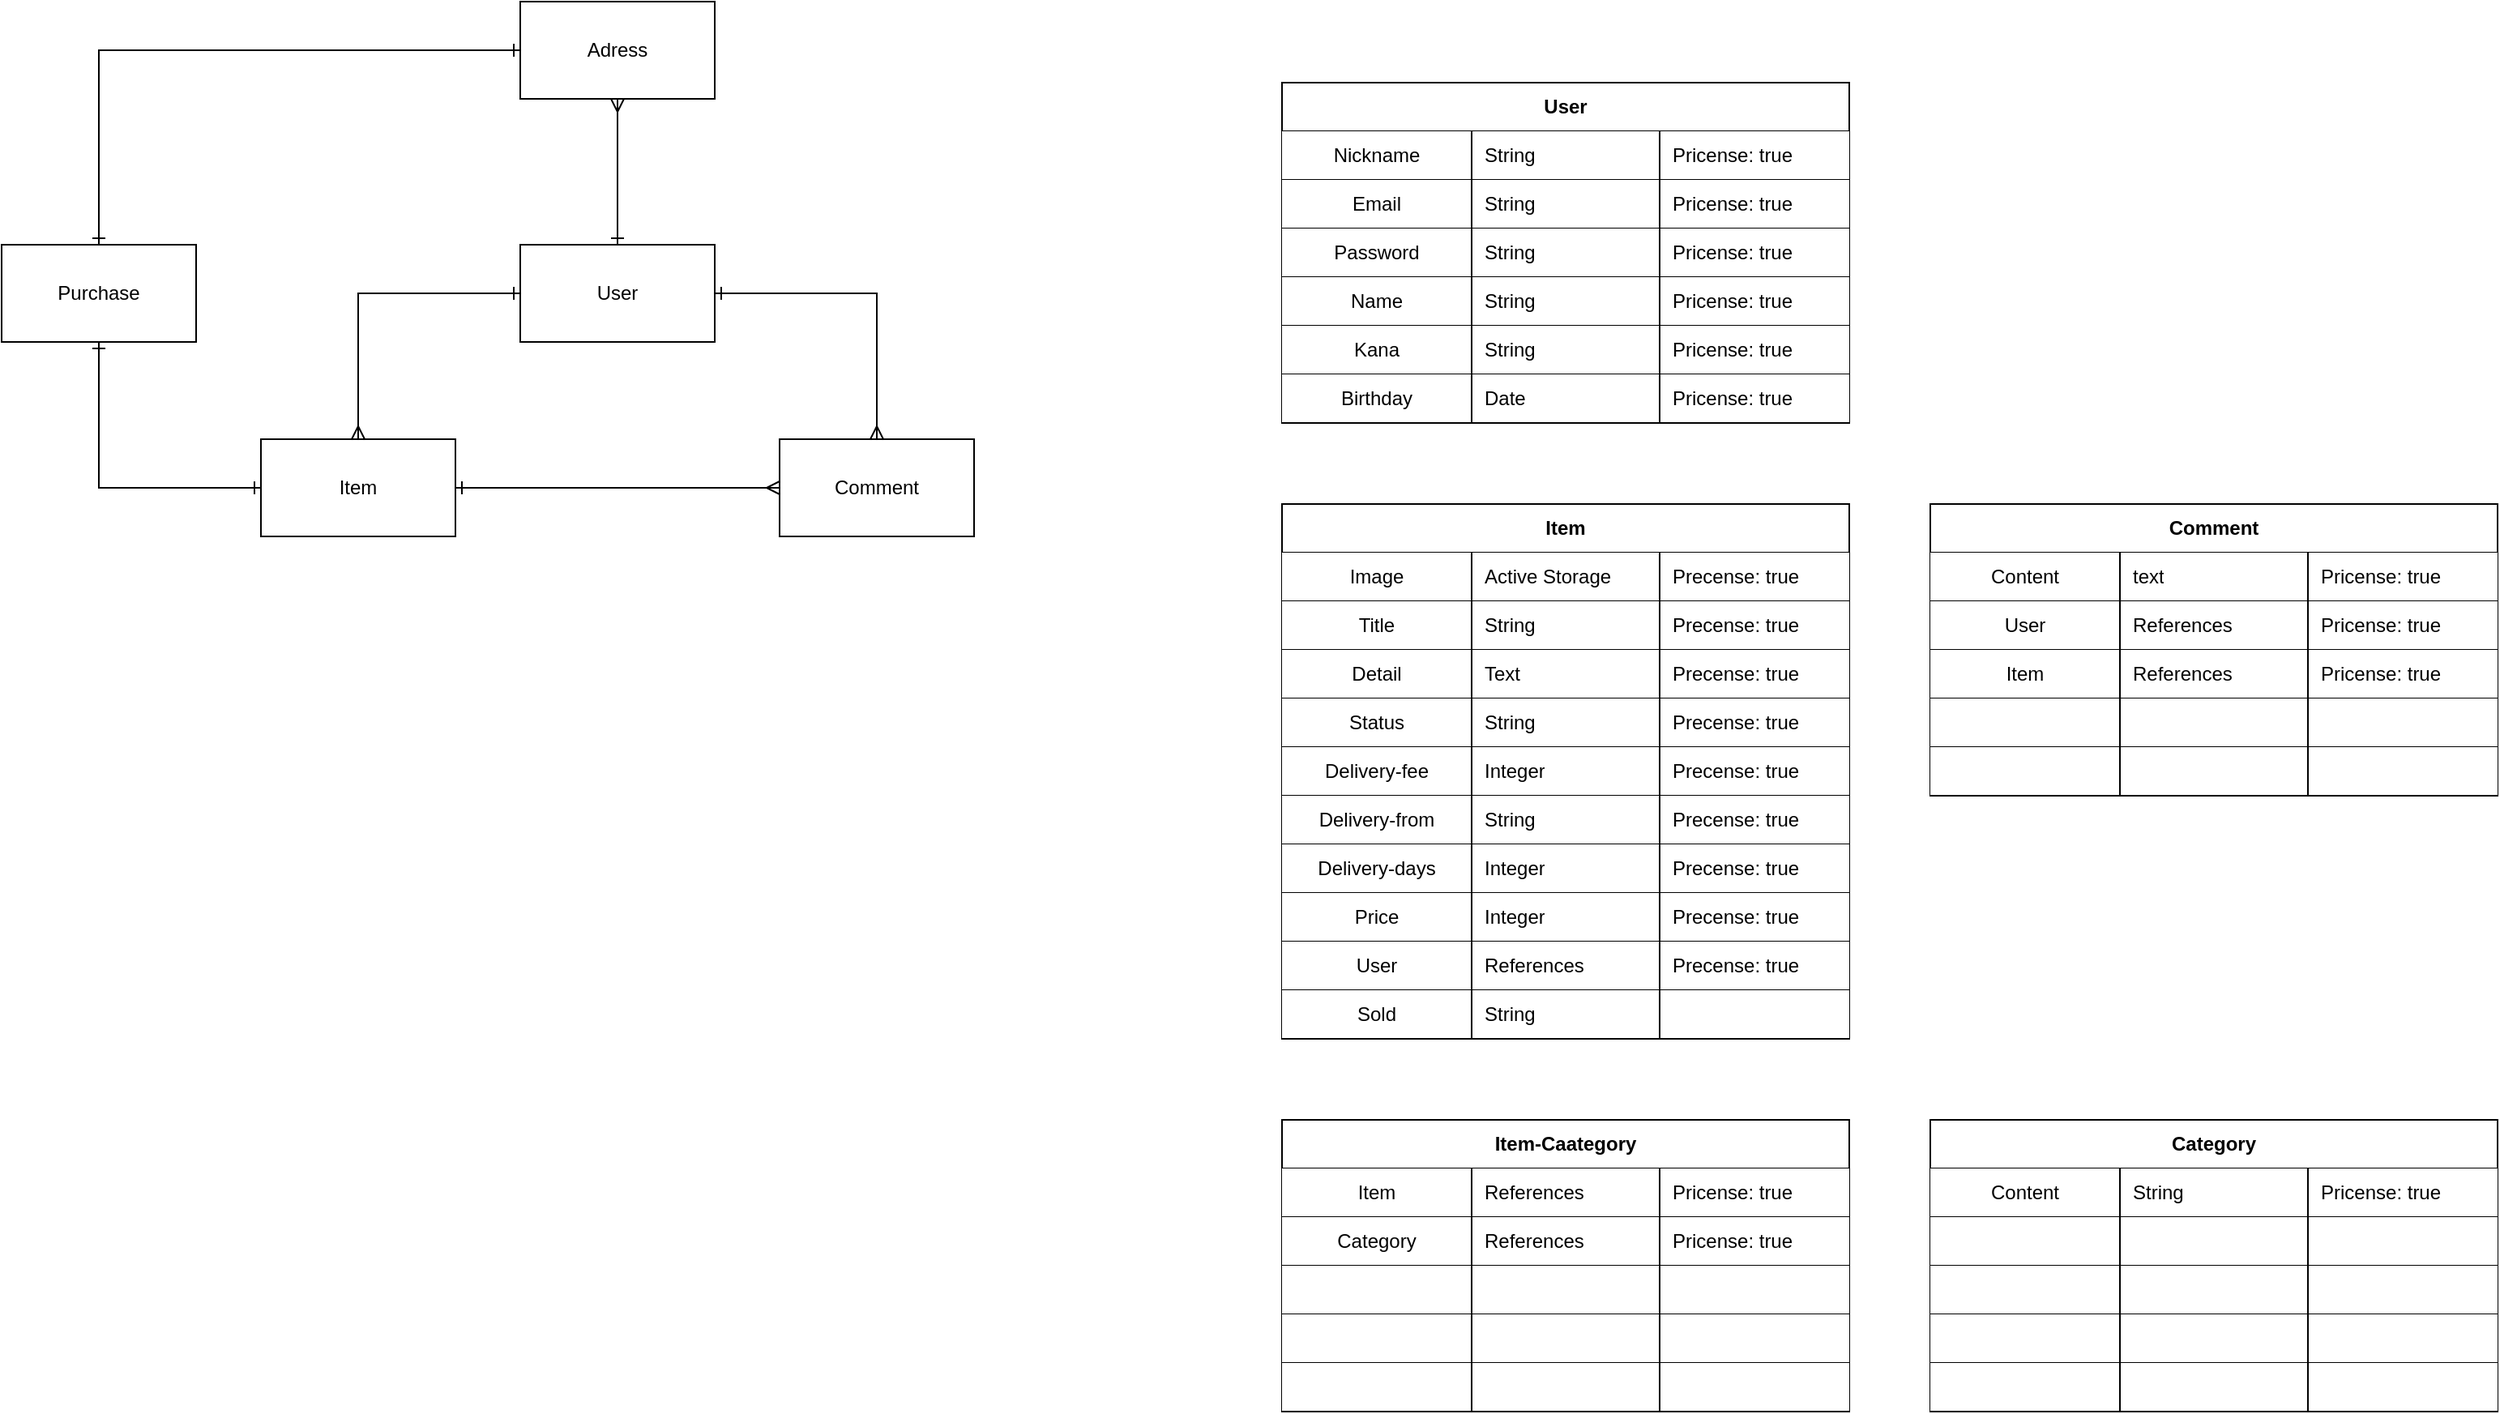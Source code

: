 <mxfile version="14.2.4" type="embed">
    <diagram id="dXZT_4Tq_jU0Bv2tB8mR" name="ページ1">
        <mxGraphModel dx="1555" dy="440" grid="1" gridSize="10" guides="1" tooltips="1" connect="1" arrows="1" fold="1" page="1" pageScale="1" pageWidth="827" pageHeight="1169" math="0" shadow="0">
            <root>
                <mxCell id="0"/>
                <mxCell id="1" parent="0"/>
                <mxCell id="6" style="edgeStyle=orthogonalEdgeStyle;rounded=0;orthogonalLoop=1;jettySize=auto;html=1;exitX=0;exitY=0.5;exitDx=0;exitDy=0;entryX=0.5;entryY=0;entryDx=0;entryDy=0;startArrow=ERone;startFill=0;endArrow=ERmany;endFill=0;" parent="1" source="2" target="3" edge="1">
                    <mxGeometry relative="1" as="geometry">
                        <Array as="points">
                            <mxPoint x="-530" y="240"/>
                        </Array>
                    </mxGeometry>
                </mxCell>
                <mxCell id="9" style="edgeStyle=orthogonalEdgeStyle;rounded=0;orthogonalLoop=1;jettySize=auto;html=1;exitX=1;exitY=0.5;exitDx=0;exitDy=0;entryX=0.5;entryY=0;entryDx=0;entryDy=0;startArrow=ERone;startFill=0;endArrow=ERmany;endFill=0;" parent="1" source="2" target="4" edge="1">
                    <mxGeometry relative="1" as="geometry"/>
                </mxCell>
                <mxCell id="2" value="User" style="whiteSpace=wrap;html=1;" parent="1" vertex="1">
                    <mxGeometry x="-430" y="210" width="120" height="60" as="geometry"/>
                </mxCell>
                <mxCell id="10" style="edgeStyle=orthogonalEdgeStyle;rounded=0;orthogonalLoop=1;jettySize=auto;html=1;exitX=1;exitY=0.5;exitDx=0;exitDy=0;startArrow=ERone;startFill=0;endArrow=ERmany;endFill=0;entryX=0;entryY=0.5;entryDx=0;entryDy=0;" parent="1" source="3" target="4" edge="1">
                    <mxGeometry relative="1" as="geometry">
                        <mxPoint x="-310" y="360" as="targetPoint"/>
                    </mxGeometry>
                </mxCell>
                <mxCell id="3" value="Item" style="whiteSpace=wrap;html=1;" parent="1" vertex="1">
                    <mxGeometry x="-590" y="330" width="120" height="60" as="geometry"/>
                </mxCell>
                <mxCell id="4" value="Comment" style="whiteSpace=wrap;html=1;" parent="1" vertex="1">
                    <mxGeometry x="-270" y="330" width="120" height="60" as="geometry"/>
                </mxCell>
                <mxCell id="41" style="edgeStyle=orthogonalEdgeStyle;rounded=0;orthogonalLoop=1;jettySize=auto;html=1;startArrow=ERone;startFill=0;endArrow=ERone;endFill=0;exitX=0;exitY=0.5;exitDx=0;exitDy=0;" parent="1" source="3" target="5" edge="1">
                    <mxGeometry relative="1" as="geometry"/>
                </mxCell>
                <mxCell id="110" style="edgeStyle=orthogonalEdgeStyle;rounded=0;orthogonalLoop=1;jettySize=auto;html=1;exitX=0;exitY=0.5;exitDx=0;exitDy=0;entryX=0.5;entryY=0;entryDx=0;entryDy=0;startArrow=ERone;startFill=0;endArrow=ERone;endFill=0;" parent="1" source="108" target="5" edge="1">
                    <mxGeometry relative="1" as="geometry">
                        <Array as="points">
                            <mxPoint x="-690" y="90"/>
                        </Array>
                    </mxGeometry>
                </mxCell>
                <mxCell id="5" value="Purchase" style="whiteSpace=wrap;html=1;" parent="1" vertex="1">
                    <mxGeometry x="-750" y="210" width="120" height="60" as="geometry"/>
                </mxCell>
                <mxCell id="12" value="User" style="shape=table;html=1;whiteSpace=wrap;startSize=30;container=1;collapsible=0;childLayout=tableLayout;fixedRows=1;rowLines=0;fontStyle=1;align=center;labelBackgroundColor=none;" parent="1" vertex="1">
                    <mxGeometry x="40" y="110" width="350" height="210" as="geometry"/>
                </mxCell>
                <mxCell id="13" value="" style="shape=partialRectangle;html=1;whiteSpace=wrap;collapsible=0;dropTarget=0;pointerEvents=0;fillColor=none;top=0;left=0;bottom=1;right=0;points=[[0,0.5],[1,0.5]];portConstraint=eastwest;" parent="12" vertex="1">
                    <mxGeometry y="30" width="350" height="30" as="geometry"/>
                </mxCell>
                <mxCell id="14" value="Nickname" style="shape=partialRectangle;html=1;whiteSpace=wrap;connectable=0;top=0;left=0;bottom=1;right=0;overflow=hidden;" parent="13" vertex="1">
                    <mxGeometry width="117" height="30" as="geometry"/>
                </mxCell>
                <mxCell id="15" value="String" style="shape=partialRectangle;html=1;whiteSpace=wrap;connectable=0;top=0;left=1;bottom=1;right=0;align=left;spacingLeft=6;overflow=hidden;" parent="13" vertex="1">
                    <mxGeometry x="117" width="116" height="30" as="geometry"/>
                </mxCell>
                <mxCell id="31" value="&lt;span&gt;Pricense: true&lt;/span&gt;" style="shape=partialRectangle;html=1;whiteSpace=wrap;connectable=0;top=0;left=1;bottom=1;right=0;align=left;spacingLeft=6;overflow=hidden;" parent="13" vertex="1">
                    <mxGeometry x="233" width="117" height="30" as="geometry"/>
                </mxCell>
                <mxCell id="16" value="" style="shape=partialRectangle;html=1;whiteSpace=wrap;collapsible=0;dropTarget=0;pointerEvents=0;fillColor=none;top=0;left=0;bottom=0;right=0;points=[[0,0.5],[1,0.5]];portConstraint=eastwest;" parent="12" vertex="1">
                    <mxGeometry y="60" width="350" height="30" as="geometry"/>
                </mxCell>
                <mxCell id="17" value="Email" style="shape=partialRectangle;html=1;whiteSpace=wrap;connectable=0;top=0;left=0;bottom=1;right=0;overflow=hidden;" parent="16" vertex="1">
                    <mxGeometry width="117" height="30" as="geometry"/>
                </mxCell>
                <mxCell id="18" value="String" style="shape=partialRectangle;html=1;whiteSpace=wrap;connectable=0;top=0;left=1;bottom=1;right=0;align=left;spacingLeft=6;overflow=hidden;" parent="16" vertex="1">
                    <mxGeometry x="117" width="116" height="30" as="geometry"/>
                </mxCell>
                <mxCell id="32" value="&lt;span&gt;Pricense: true&lt;/span&gt;" style="shape=partialRectangle;html=1;whiteSpace=wrap;connectable=0;top=0;left=1;bottom=1;right=0;align=left;spacingLeft=6;overflow=hidden;" parent="16" vertex="1">
                    <mxGeometry x="233" width="117" height="30" as="geometry"/>
                </mxCell>
                <mxCell id="19" value="" style="shape=partialRectangle;html=1;whiteSpace=wrap;collapsible=0;dropTarget=0;pointerEvents=0;fillColor=none;top=0;left=0;bottom=0;right=0;points=[[0,0.5],[1,0.5]];portConstraint=eastwest;" parent="12" vertex="1">
                    <mxGeometry y="90" width="350" height="30" as="geometry"/>
                </mxCell>
                <mxCell id="20" value="Password" style="shape=partialRectangle;html=1;whiteSpace=wrap;connectable=0;top=0;left=0;bottom=1;right=0;overflow=hidden;" parent="19" vertex="1">
                    <mxGeometry width="117" height="30" as="geometry"/>
                </mxCell>
                <mxCell id="21" value="String" style="shape=partialRectangle;html=1;whiteSpace=wrap;connectable=0;top=0;left=1;bottom=1;right=0;align=left;spacingLeft=6;overflow=hidden;" parent="19" vertex="1">
                    <mxGeometry x="117" width="116" height="30" as="geometry"/>
                </mxCell>
                <mxCell id="33" value="&lt;span&gt;Pricense: true&lt;/span&gt;" style="shape=partialRectangle;html=1;whiteSpace=wrap;connectable=0;top=0;left=1;bottom=1;right=0;align=left;spacingLeft=6;overflow=hidden;" parent="19" vertex="1">
                    <mxGeometry x="233" width="117" height="30" as="geometry"/>
                </mxCell>
                <mxCell id="28" style="shape=partialRectangle;html=1;whiteSpace=wrap;collapsible=0;dropTarget=0;pointerEvents=0;fillColor=none;top=0;left=0;bottom=0;right=0;points=[[0,0.5],[1,0.5]];portConstraint=eastwest;" parent="12" vertex="1">
                    <mxGeometry y="120" width="350" height="30" as="geometry"/>
                </mxCell>
                <mxCell id="29" value="Name" style="shape=partialRectangle;html=1;whiteSpace=wrap;connectable=0;top=0;left=0;bottom=1;right=0;overflow=hidden;" parent="28" vertex="1">
                    <mxGeometry width="117" height="30" as="geometry"/>
                </mxCell>
                <mxCell id="30" value="String" style="shape=partialRectangle;html=1;whiteSpace=wrap;connectable=0;top=0;left=1;bottom=1;right=0;align=left;spacingLeft=6;overflow=hidden;" parent="28" vertex="1">
                    <mxGeometry x="117" width="116" height="30" as="geometry"/>
                </mxCell>
                <mxCell id="34" value="&lt;span&gt;Pricense: true&lt;/span&gt;" style="shape=partialRectangle;html=1;whiteSpace=wrap;connectable=0;top=0;left=1;bottom=1;right=0;align=left;spacingLeft=6;overflow=hidden;" parent="28" vertex="1">
                    <mxGeometry x="233" width="117" height="30" as="geometry"/>
                </mxCell>
                <mxCell id="25" style="shape=partialRectangle;html=1;whiteSpace=wrap;collapsible=0;dropTarget=0;pointerEvents=0;fillColor=none;top=0;left=0;bottom=0;right=0;points=[[0,0.5],[1,0.5]];portConstraint=eastwest;" parent="12" vertex="1">
                    <mxGeometry y="150" width="350" height="30" as="geometry"/>
                </mxCell>
                <mxCell id="26" value="Kana" style="shape=partialRectangle;html=1;whiteSpace=wrap;connectable=0;top=0;left=0;bottom=1;right=0;overflow=hidden;" parent="25" vertex="1">
                    <mxGeometry width="117" height="30" as="geometry"/>
                </mxCell>
                <mxCell id="27" value="String" style="shape=partialRectangle;html=1;whiteSpace=wrap;connectable=0;top=0;left=1;bottom=1;right=0;align=left;spacingLeft=6;overflow=hidden;" parent="25" vertex="1">
                    <mxGeometry x="117" width="116" height="30" as="geometry"/>
                </mxCell>
                <mxCell id="35" value="&lt;span&gt;Pricense: true&lt;/span&gt;" style="shape=partialRectangle;html=1;whiteSpace=wrap;connectable=0;top=0;left=1;bottom=1;right=0;align=left;spacingLeft=6;overflow=hidden;" parent="25" vertex="1">
                    <mxGeometry x="233" width="117" height="30" as="geometry"/>
                </mxCell>
                <mxCell id="36" style="shape=partialRectangle;html=1;whiteSpace=wrap;collapsible=0;dropTarget=0;pointerEvents=0;fillColor=none;top=0;left=0;bottom=0;right=0;points=[[0,0.5],[1,0.5]];portConstraint=eastwest;" parent="12" vertex="1">
                    <mxGeometry y="180" width="350" height="30" as="geometry"/>
                </mxCell>
                <mxCell id="37" value="Birthday" style="shape=partialRectangle;html=1;whiteSpace=wrap;connectable=0;top=0;left=0;bottom=1;right=0;overflow=hidden;" parent="36" vertex="1">
                    <mxGeometry width="117" height="30" as="geometry"/>
                </mxCell>
                <mxCell id="38" value="Date" style="shape=partialRectangle;html=1;whiteSpace=wrap;connectable=0;top=0;left=1;bottom=1;right=0;align=left;spacingLeft=6;overflow=hidden;" parent="36" vertex="1">
                    <mxGeometry x="117" width="116" height="30" as="geometry"/>
                </mxCell>
                <mxCell id="39" value="&lt;span&gt;Pricense: true&lt;/span&gt;" style="shape=partialRectangle;html=1;whiteSpace=wrap;connectable=0;top=0;left=1;bottom=1;right=0;align=left;spacingLeft=6;overflow=hidden;" parent="36" vertex="1">
                    <mxGeometry x="233" width="117" height="30" as="geometry"/>
                </mxCell>
                <mxCell id="42" value="Item" style="shape=table;html=1;whiteSpace=wrap;startSize=30;container=1;collapsible=0;childLayout=tableLayout;fixedRows=1;rowLines=0;fontStyle=1;align=center;labelBackgroundColor=none;" parent="1" vertex="1">
                    <mxGeometry x="40" y="370" width="350" height="330" as="geometry"/>
                </mxCell>
                <mxCell id="43" value="" style="shape=partialRectangle;html=1;whiteSpace=wrap;collapsible=0;dropTarget=0;pointerEvents=0;fillColor=none;top=0;left=0;bottom=1;right=0;points=[[0,0.5],[1,0.5]];portConstraint=eastwest;" parent="42" vertex="1">
                    <mxGeometry y="30" width="350" height="30" as="geometry"/>
                </mxCell>
                <mxCell id="44" value="Image" style="shape=partialRectangle;html=1;whiteSpace=wrap;connectable=0;top=0;left=0;bottom=1;right=0;overflow=hidden;" parent="43" vertex="1">
                    <mxGeometry width="117" height="30" as="geometry"/>
                </mxCell>
                <mxCell id="45" value="Active Storage" style="shape=partialRectangle;html=1;whiteSpace=wrap;connectable=0;top=0;left=1;bottom=1;right=0;align=left;spacingLeft=6;overflow=hidden;" parent="43" vertex="1">
                    <mxGeometry x="117" width="116" height="30" as="geometry"/>
                </mxCell>
                <mxCell id="46" value="Precense: true" style="shape=partialRectangle;html=1;whiteSpace=wrap;connectable=0;top=0;left=1;bottom=1;right=0;align=left;spacingLeft=6;overflow=hidden;" parent="43" vertex="1">
                    <mxGeometry x="233" width="117" height="30" as="geometry"/>
                </mxCell>
                <mxCell id="47" value="" style="shape=partialRectangle;html=1;whiteSpace=wrap;collapsible=0;dropTarget=0;pointerEvents=0;fillColor=none;top=0;left=0;bottom=0;right=0;points=[[0,0.5],[1,0.5]];portConstraint=eastwest;" parent="42" vertex="1">
                    <mxGeometry y="60" width="350" height="30" as="geometry"/>
                </mxCell>
                <mxCell id="48" value="Title" style="shape=partialRectangle;html=1;whiteSpace=wrap;connectable=0;top=0;left=0;bottom=1;right=0;overflow=hidden;" parent="47" vertex="1">
                    <mxGeometry width="117" height="30" as="geometry"/>
                </mxCell>
                <mxCell id="49" value="String" style="shape=partialRectangle;html=1;whiteSpace=wrap;connectable=0;top=0;left=1;bottom=1;right=0;align=left;spacingLeft=6;overflow=hidden;" parent="47" vertex="1">
                    <mxGeometry x="117" width="116" height="30" as="geometry"/>
                </mxCell>
                <mxCell id="50" value="Precense: true" style="shape=partialRectangle;html=1;whiteSpace=wrap;connectable=0;top=0;left=1;bottom=1;right=0;align=left;spacingLeft=6;overflow=hidden;" parent="47" vertex="1">
                    <mxGeometry x="233" width="117" height="30" as="geometry"/>
                </mxCell>
                <mxCell id="51" value="" style="shape=partialRectangle;html=1;whiteSpace=wrap;collapsible=0;dropTarget=0;pointerEvents=0;fillColor=none;top=0;left=0;bottom=0;right=0;points=[[0,0.5],[1,0.5]];portConstraint=eastwest;" parent="42" vertex="1">
                    <mxGeometry y="90" width="350" height="30" as="geometry"/>
                </mxCell>
                <mxCell id="52" value="Detail" style="shape=partialRectangle;html=1;whiteSpace=wrap;connectable=0;top=0;left=0;bottom=1;right=0;overflow=hidden;" parent="51" vertex="1">
                    <mxGeometry width="117" height="30" as="geometry"/>
                </mxCell>
                <mxCell id="53" value="Text" style="shape=partialRectangle;html=1;whiteSpace=wrap;connectable=0;top=0;left=1;bottom=1;right=0;align=left;spacingLeft=6;overflow=hidden;" parent="51" vertex="1">
                    <mxGeometry x="117" width="116" height="30" as="geometry"/>
                </mxCell>
                <mxCell id="54" value="Precense: true" style="shape=partialRectangle;html=1;whiteSpace=wrap;connectable=0;top=0;left=1;bottom=1;right=0;align=left;spacingLeft=6;overflow=hidden;" parent="51" vertex="1">
                    <mxGeometry x="233" width="117" height="30" as="geometry"/>
                </mxCell>
                <mxCell id="59" style="shape=partialRectangle;html=1;whiteSpace=wrap;collapsible=0;dropTarget=0;pointerEvents=0;fillColor=none;top=0;left=0;bottom=0;right=0;points=[[0,0.5],[1,0.5]];portConstraint=eastwest;" parent="42" vertex="1">
                    <mxGeometry y="120" width="350" height="30" as="geometry"/>
                </mxCell>
                <mxCell id="60" value="Status" style="shape=partialRectangle;html=1;whiteSpace=wrap;connectable=0;top=0;left=0;bottom=1;right=0;overflow=hidden;" parent="59" vertex="1">
                    <mxGeometry width="117" height="30" as="geometry"/>
                </mxCell>
                <mxCell id="61" value="String" style="shape=partialRectangle;html=1;whiteSpace=wrap;connectable=0;top=0;left=1;bottom=1;right=0;align=left;spacingLeft=6;overflow=hidden;" parent="59" vertex="1">
                    <mxGeometry x="117" width="116" height="30" as="geometry"/>
                </mxCell>
                <mxCell id="62" value="Precense: true" style="shape=partialRectangle;html=1;whiteSpace=wrap;connectable=0;top=0;left=1;bottom=1;right=0;align=left;spacingLeft=6;overflow=hidden;" parent="59" vertex="1">
                    <mxGeometry x="233" width="117" height="30" as="geometry"/>
                </mxCell>
                <mxCell id="63" style="shape=partialRectangle;html=1;whiteSpace=wrap;collapsible=0;dropTarget=0;pointerEvents=0;fillColor=none;top=0;left=0;bottom=0;right=0;points=[[0,0.5],[1,0.5]];portConstraint=eastwest;" parent="42" vertex="1">
                    <mxGeometry y="150" width="350" height="30" as="geometry"/>
                </mxCell>
                <mxCell id="64" value="Delivery-fee" style="shape=partialRectangle;html=1;whiteSpace=wrap;connectable=0;top=0;left=0;bottom=1;right=0;overflow=hidden;" parent="63" vertex="1">
                    <mxGeometry width="117" height="30" as="geometry"/>
                </mxCell>
                <mxCell id="65" value="Integer" style="shape=partialRectangle;html=1;whiteSpace=wrap;connectable=0;top=0;left=1;bottom=1;right=0;align=left;spacingLeft=6;overflow=hidden;" parent="63" vertex="1">
                    <mxGeometry x="117" width="116" height="30" as="geometry"/>
                </mxCell>
                <mxCell id="66" value="Precense: true" style="shape=partialRectangle;html=1;whiteSpace=wrap;connectable=0;top=0;left=1;bottom=1;right=0;align=left;spacingLeft=6;overflow=hidden;" parent="63" vertex="1">
                    <mxGeometry x="233" width="117" height="30" as="geometry"/>
                </mxCell>
                <mxCell id="104" style="shape=partialRectangle;html=1;whiteSpace=wrap;collapsible=0;dropTarget=0;pointerEvents=0;fillColor=none;top=0;left=0;bottom=0;right=0;points=[[0,0.5],[1,0.5]];portConstraint=eastwest;" parent="42" vertex="1">
                    <mxGeometry y="180" width="350" height="30" as="geometry"/>
                </mxCell>
                <mxCell id="105" value="Delivery-from" style="shape=partialRectangle;html=1;whiteSpace=wrap;connectable=0;top=0;left=0;bottom=1;right=0;overflow=hidden;" parent="104" vertex="1">
                    <mxGeometry width="117" height="30" as="geometry"/>
                </mxCell>
                <mxCell id="106" value="String" style="shape=partialRectangle;html=1;whiteSpace=wrap;connectable=0;top=0;left=1;bottom=1;right=0;align=left;spacingLeft=6;overflow=hidden;" parent="104" vertex="1">
                    <mxGeometry x="117" width="116" height="30" as="geometry"/>
                </mxCell>
                <mxCell id="107" value="Precense: true" style="shape=partialRectangle;html=1;whiteSpace=wrap;connectable=0;top=0;left=1;bottom=1;right=0;align=left;spacingLeft=6;overflow=hidden;" parent="104" vertex="1">
                    <mxGeometry x="233" width="117" height="30" as="geometry"/>
                </mxCell>
                <mxCell id="100" style="shape=partialRectangle;html=1;whiteSpace=wrap;collapsible=0;dropTarget=0;pointerEvents=0;fillColor=none;top=0;left=0;bottom=0;right=0;points=[[0,0.5],[1,0.5]];portConstraint=eastwest;" parent="42" vertex="1">
                    <mxGeometry y="210" width="350" height="30" as="geometry"/>
                </mxCell>
                <mxCell id="101" value="Delivery-days" style="shape=partialRectangle;html=1;whiteSpace=wrap;connectable=0;top=0;left=0;bottom=1;right=0;overflow=hidden;" parent="100" vertex="1">
                    <mxGeometry width="117" height="30" as="geometry"/>
                </mxCell>
                <mxCell id="102" value="Integer" style="shape=partialRectangle;html=1;whiteSpace=wrap;connectable=0;top=0;left=1;bottom=1;right=0;align=left;spacingLeft=6;overflow=hidden;" parent="100" vertex="1">
                    <mxGeometry x="117" width="116" height="30" as="geometry"/>
                </mxCell>
                <mxCell id="103" value="Precense: true" style="shape=partialRectangle;html=1;whiteSpace=wrap;connectable=0;top=0;left=1;bottom=1;right=0;align=left;spacingLeft=6;overflow=hidden;" parent="100" vertex="1">
                    <mxGeometry x="233" width="117" height="30" as="geometry"/>
                </mxCell>
                <mxCell id="96" style="shape=partialRectangle;html=1;whiteSpace=wrap;collapsible=0;dropTarget=0;pointerEvents=0;fillColor=none;top=0;left=0;bottom=0;right=0;points=[[0,0.5],[1,0.5]];portConstraint=eastwest;" parent="42" vertex="1">
                    <mxGeometry y="240" width="350" height="30" as="geometry"/>
                </mxCell>
                <mxCell id="97" value="Price" style="shape=partialRectangle;html=1;whiteSpace=wrap;connectable=0;top=0;left=0;bottom=1;right=0;overflow=hidden;" parent="96" vertex="1">
                    <mxGeometry width="117" height="30" as="geometry"/>
                </mxCell>
                <mxCell id="98" value="Integer" style="shape=partialRectangle;html=1;whiteSpace=wrap;connectable=0;top=0;left=1;bottom=1;right=0;align=left;spacingLeft=6;overflow=hidden;" parent="96" vertex="1">
                    <mxGeometry x="117" width="116" height="30" as="geometry"/>
                </mxCell>
                <mxCell id="99" value="Precense: true" style="shape=partialRectangle;html=1;whiteSpace=wrap;connectable=0;top=0;left=1;bottom=1;right=0;align=left;spacingLeft=6;overflow=hidden;" parent="96" vertex="1">
                    <mxGeometry x="233" width="117" height="30" as="geometry"/>
                </mxCell>
                <mxCell id="114" style="shape=partialRectangle;html=1;whiteSpace=wrap;collapsible=0;dropTarget=0;pointerEvents=0;fillColor=none;top=0;left=0;bottom=0;right=0;points=[[0,0.5],[1,0.5]];portConstraint=eastwest;" parent="42" vertex="1">
                    <mxGeometry y="270" width="350" height="30" as="geometry"/>
                </mxCell>
                <mxCell id="115" value="User" style="shape=partialRectangle;html=1;whiteSpace=wrap;connectable=0;top=0;left=0;bottom=1;right=0;overflow=hidden;" parent="114" vertex="1">
                    <mxGeometry width="117" height="30" as="geometry"/>
                </mxCell>
                <mxCell id="116" value="References" style="shape=partialRectangle;html=1;whiteSpace=wrap;connectable=0;top=0;left=1;bottom=1;right=0;align=left;spacingLeft=6;overflow=hidden;" parent="114" vertex="1">
                    <mxGeometry x="117" width="116" height="30" as="geometry"/>
                </mxCell>
                <mxCell id="117" value="Precense: true" style="shape=partialRectangle;html=1;whiteSpace=wrap;connectable=0;top=0;left=1;bottom=1;right=0;align=left;spacingLeft=6;overflow=hidden;" parent="114" vertex="1">
                    <mxGeometry x="233" width="117" height="30" as="geometry"/>
                </mxCell>
                <mxCell id="160" style="shape=partialRectangle;html=1;whiteSpace=wrap;collapsible=0;dropTarget=0;pointerEvents=0;fillColor=none;top=0;left=0;bottom=0;right=0;points=[[0,0.5],[1,0.5]];portConstraint=eastwest;" vertex="1" parent="42">
                    <mxGeometry y="300" width="350" height="30" as="geometry"/>
                </mxCell>
                <mxCell id="161" value="Sold" style="shape=partialRectangle;html=1;whiteSpace=wrap;connectable=0;top=0;left=0;bottom=1;right=0;overflow=hidden;" vertex="1" parent="160">
                    <mxGeometry width="117" height="30" as="geometry"/>
                </mxCell>
                <mxCell id="162" value="String" style="shape=partialRectangle;html=1;whiteSpace=wrap;connectable=0;top=0;left=1;bottom=1;right=0;align=left;spacingLeft=6;overflow=hidden;" vertex="1" parent="160">
                    <mxGeometry x="117" width="116" height="30" as="geometry"/>
                </mxCell>
                <mxCell id="163" style="shape=partialRectangle;html=1;whiteSpace=wrap;connectable=0;top=0;left=1;bottom=1;right=0;align=left;spacingLeft=6;overflow=hidden;" vertex="1" parent="160">
                    <mxGeometry x="233" width="117" height="30" as="geometry"/>
                </mxCell>
                <mxCell id="67" value="Comment" style="shape=table;html=1;whiteSpace=wrap;startSize=30;container=1;collapsible=0;childLayout=tableLayout;fixedRows=1;rowLines=0;fontStyle=1;align=center;labelBackgroundColor=none;" parent="1" vertex="1">
                    <mxGeometry x="440" y="370" width="350" height="180" as="geometry"/>
                </mxCell>
                <mxCell id="68" value="" style="shape=partialRectangle;html=1;whiteSpace=wrap;collapsible=0;dropTarget=0;pointerEvents=0;fillColor=none;top=0;left=0;bottom=1;right=0;points=[[0,0.5],[1,0.5]];portConstraint=eastwest;" parent="67" vertex="1">
                    <mxGeometry y="30" width="350" height="30" as="geometry"/>
                </mxCell>
                <mxCell id="69" value="Content" style="shape=partialRectangle;html=1;whiteSpace=wrap;connectable=0;top=0;left=0;bottom=1;right=0;overflow=hidden;" parent="68" vertex="1">
                    <mxGeometry width="117" height="30" as="geometry"/>
                </mxCell>
                <mxCell id="70" value="text" style="shape=partialRectangle;html=1;whiteSpace=wrap;connectable=0;top=0;left=1;bottom=1;right=0;align=left;spacingLeft=6;overflow=hidden;" parent="68" vertex="1">
                    <mxGeometry x="117" width="116" height="30" as="geometry"/>
                </mxCell>
                <mxCell id="71" value="&lt;span&gt;Pricense: true&lt;/span&gt;" style="shape=partialRectangle;html=1;whiteSpace=wrap;connectable=0;top=0;left=1;bottom=1;right=0;align=left;spacingLeft=6;overflow=hidden;" parent="68" vertex="1">
                    <mxGeometry x="233" width="117" height="30" as="geometry"/>
                </mxCell>
                <mxCell id="72" value="" style="shape=partialRectangle;html=1;whiteSpace=wrap;collapsible=0;dropTarget=0;pointerEvents=0;fillColor=none;top=0;left=0;bottom=0;right=0;points=[[0,0.5],[1,0.5]];portConstraint=eastwest;" parent="67" vertex="1">
                    <mxGeometry y="60" width="350" height="30" as="geometry"/>
                </mxCell>
                <mxCell id="73" value="User" style="shape=partialRectangle;html=1;whiteSpace=wrap;connectable=0;top=0;left=0;bottom=1;right=0;overflow=hidden;" parent="72" vertex="1">
                    <mxGeometry width="117" height="30" as="geometry"/>
                </mxCell>
                <mxCell id="74" value="References" style="shape=partialRectangle;html=1;whiteSpace=wrap;connectable=0;top=0;left=1;bottom=1;right=0;align=left;spacingLeft=6;overflow=hidden;" parent="72" vertex="1">
                    <mxGeometry x="117" width="116" height="30" as="geometry"/>
                </mxCell>
                <mxCell id="75" value="&lt;span&gt;Pricense: true&lt;/span&gt;" style="shape=partialRectangle;html=1;whiteSpace=wrap;connectable=0;top=0;left=1;bottom=1;right=0;align=left;spacingLeft=6;overflow=hidden;" parent="72" vertex="1">
                    <mxGeometry x="233" width="117" height="30" as="geometry"/>
                </mxCell>
                <mxCell id="76" value="" style="shape=partialRectangle;html=1;whiteSpace=wrap;collapsible=0;dropTarget=0;pointerEvents=0;fillColor=none;top=0;left=0;bottom=0;right=0;points=[[0,0.5],[1,0.5]];portConstraint=eastwest;" parent="67" vertex="1">
                    <mxGeometry y="90" width="350" height="30" as="geometry"/>
                </mxCell>
                <mxCell id="77" value="Item" style="shape=partialRectangle;html=1;whiteSpace=wrap;connectable=0;top=0;left=0;bottom=1;right=0;overflow=hidden;" parent="76" vertex="1">
                    <mxGeometry width="117" height="30" as="geometry"/>
                </mxCell>
                <mxCell id="78" value="References" style="shape=partialRectangle;html=1;whiteSpace=wrap;connectable=0;top=0;left=1;bottom=1;right=0;align=left;spacingLeft=6;overflow=hidden;" parent="76" vertex="1">
                    <mxGeometry x="117" width="116" height="30" as="geometry"/>
                </mxCell>
                <mxCell id="79" value="&lt;span&gt;Pricense: true&lt;/span&gt;" style="shape=partialRectangle;html=1;whiteSpace=wrap;connectable=0;top=0;left=1;bottom=1;right=0;align=left;spacingLeft=6;overflow=hidden;" parent="76" vertex="1">
                    <mxGeometry x="233" width="117" height="30" as="geometry"/>
                </mxCell>
                <mxCell id="84" style="shape=partialRectangle;html=1;whiteSpace=wrap;collapsible=0;dropTarget=0;pointerEvents=0;fillColor=none;top=0;left=0;bottom=0;right=0;points=[[0,0.5],[1,0.5]];portConstraint=eastwest;" parent="67" vertex="1">
                    <mxGeometry y="120" width="350" height="30" as="geometry"/>
                </mxCell>
                <mxCell id="85" value="" style="shape=partialRectangle;html=1;whiteSpace=wrap;connectable=0;top=0;left=0;bottom=1;right=0;overflow=hidden;" parent="84" vertex="1">
                    <mxGeometry width="117" height="30" as="geometry"/>
                </mxCell>
                <mxCell id="86" value="" style="shape=partialRectangle;html=1;whiteSpace=wrap;connectable=0;top=0;left=1;bottom=1;right=0;align=left;spacingLeft=6;overflow=hidden;" parent="84" vertex="1">
                    <mxGeometry x="117" width="116" height="30" as="geometry"/>
                </mxCell>
                <mxCell id="87" value="" style="shape=partialRectangle;html=1;whiteSpace=wrap;connectable=0;top=0;left=1;bottom=1;right=0;align=left;spacingLeft=6;overflow=hidden;" parent="84" vertex="1">
                    <mxGeometry x="233" width="117" height="30" as="geometry"/>
                </mxCell>
                <mxCell id="88" style="shape=partialRectangle;html=1;whiteSpace=wrap;collapsible=0;dropTarget=0;pointerEvents=0;fillColor=none;top=0;left=0;bottom=0;right=0;points=[[0,0.5],[1,0.5]];portConstraint=eastwest;" parent="67" vertex="1">
                    <mxGeometry y="150" width="350" height="30" as="geometry"/>
                </mxCell>
                <mxCell id="89" value="" style="shape=partialRectangle;html=1;whiteSpace=wrap;connectable=0;top=0;left=0;bottom=1;right=0;overflow=hidden;" parent="88" vertex="1">
                    <mxGeometry width="117" height="30" as="geometry"/>
                </mxCell>
                <mxCell id="90" value="" style="shape=partialRectangle;html=1;whiteSpace=wrap;connectable=0;top=0;left=1;bottom=1;right=0;align=left;spacingLeft=6;overflow=hidden;" parent="88" vertex="1">
                    <mxGeometry x="117" width="116" height="30" as="geometry"/>
                </mxCell>
                <mxCell id="91" value="" style="shape=partialRectangle;html=1;whiteSpace=wrap;connectable=0;top=0;left=1;bottom=1;right=0;align=left;spacingLeft=6;overflow=hidden;" parent="88" vertex="1">
                    <mxGeometry x="233" width="117" height="30" as="geometry"/>
                </mxCell>
                <mxCell id="164" style="edgeStyle=orthogonalEdgeStyle;rounded=0;orthogonalLoop=1;jettySize=auto;html=1;exitX=0.5;exitY=1;exitDx=0;exitDy=0;entryX=0.5;entryY=0;entryDx=0;entryDy=0;endArrow=ERone;endFill=0;startArrow=ERmany;startFill=0;" edge="1" parent="1" source="108" target="2">
                    <mxGeometry relative="1" as="geometry"/>
                </mxCell>
                <mxCell id="108" value="Adress" style="whiteSpace=wrap;html=1;" parent="1" vertex="1">
                    <mxGeometry x="-430" y="60" width="120" height="60" as="geometry"/>
                </mxCell>
                <mxCell id="118" value="Category" style="shape=table;html=1;whiteSpace=wrap;startSize=30;container=1;collapsible=0;childLayout=tableLayout;fixedRows=1;rowLines=0;fontStyle=1;align=center;labelBackgroundColor=none;" parent="1" vertex="1">
                    <mxGeometry x="440" y="750" width="350" height="180" as="geometry"/>
                </mxCell>
                <mxCell id="119" value="" style="shape=partialRectangle;html=1;whiteSpace=wrap;collapsible=0;dropTarget=0;pointerEvents=0;fillColor=none;top=0;left=0;bottom=1;right=0;points=[[0,0.5],[1,0.5]];portConstraint=eastwest;" parent="118" vertex="1">
                    <mxGeometry y="30" width="350" height="30" as="geometry"/>
                </mxCell>
                <mxCell id="120" value="Content" style="shape=partialRectangle;html=1;whiteSpace=wrap;connectable=0;top=0;left=0;bottom=1;right=0;overflow=hidden;" parent="119" vertex="1">
                    <mxGeometry width="117" height="30" as="geometry"/>
                </mxCell>
                <mxCell id="121" value="String" style="shape=partialRectangle;html=1;whiteSpace=wrap;connectable=0;top=0;left=1;bottom=1;right=0;align=left;spacingLeft=6;overflow=hidden;" parent="119" vertex="1">
                    <mxGeometry x="117" width="116" height="30" as="geometry"/>
                </mxCell>
                <mxCell id="122" value="&lt;span&gt;Pricense: true&lt;/span&gt;" style="shape=partialRectangle;html=1;whiteSpace=wrap;connectable=0;top=0;left=1;bottom=1;right=0;align=left;spacingLeft=6;overflow=hidden;" parent="119" vertex="1">
                    <mxGeometry x="233" width="117" height="30" as="geometry"/>
                </mxCell>
                <mxCell id="123" value="" style="shape=partialRectangle;html=1;whiteSpace=wrap;collapsible=0;dropTarget=0;pointerEvents=0;fillColor=none;top=0;left=0;bottom=0;right=0;points=[[0,0.5],[1,0.5]];portConstraint=eastwest;" parent="118" vertex="1">
                    <mxGeometry y="60" width="350" height="30" as="geometry"/>
                </mxCell>
                <mxCell id="124" value="" style="shape=partialRectangle;html=1;whiteSpace=wrap;connectable=0;top=0;left=0;bottom=1;right=0;overflow=hidden;" parent="123" vertex="1">
                    <mxGeometry width="117" height="30" as="geometry"/>
                </mxCell>
                <mxCell id="125" value="" style="shape=partialRectangle;html=1;whiteSpace=wrap;connectable=0;top=0;left=1;bottom=1;right=0;align=left;spacingLeft=6;overflow=hidden;" parent="123" vertex="1">
                    <mxGeometry x="117" width="116" height="30" as="geometry"/>
                </mxCell>
                <mxCell id="126" value="" style="shape=partialRectangle;html=1;whiteSpace=wrap;connectable=0;top=0;left=1;bottom=1;right=0;align=left;spacingLeft=6;overflow=hidden;" parent="123" vertex="1">
                    <mxGeometry x="233" width="117" height="30" as="geometry"/>
                </mxCell>
                <mxCell id="127" value="" style="shape=partialRectangle;html=1;whiteSpace=wrap;collapsible=0;dropTarget=0;pointerEvents=0;fillColor=none;top=0;left=0;bottom=0;right=0;points=[[0,0.5],[1,0.5]];portConstraint=eastwest;" parent="118" vertex="1">
                    <mxGeometry y="90" width="350" height="30" as="geometry"/>
                </mxCell>
                <mxCell id="128" value="" style="shape=partialRectangle;html=1;whiteSpace=wrap;connectable=0;top=0;left=0;bottom=1;right=0;overflow=hidden;" parent="127" vertex="1">
                    <mxGeometry width="117" height="30" as="geometry"/>
                </mxCell>
                <mxCell id="129" value="" style="shape=partialRectangle;html=1;whiteSpace=wrap;connectable=0;top=0;left=1;bottom=1;right=0;align=left;spacingLeft=6;overflow=hidden;" parent="127" vertex="1">
                    <mxGeometry x="117" width="116" height="30" as="geometry"/>
                </mxCell>
                <mxCell id="130" value="" style="shape=partialRectangle;html=1;whiteSpace=wrap;connectable=0;top=0;left=1;bottom=1;right=0;align=left;spacingLeft=6;overflow=hidden;" parent="127" vertex="1">
                    <mxGeometry x="233" width="117" height="30" as="geometry"/>
                </mxCell>
                <mxCell id="131" style="shape=partialRectangle;html=1;whiteSpace=wrap;collapsible=0;dropTarget=0;pointerEvents=0;fillColor=none;top=0;left=0;bottom=0;right=0;points=[[0,0.5],[1,0.5]];portConstraint=eastwest;" parent="118" vertex="1">
                    <mxGeometry y="120" width="350" height="30" as="geometry"/>
                </mxCell>
                <mxCell id="132" value="" style="shape=partialRectangle;html=1;whiteSpace=wrap;connectable=0;top=0;left=0;bottom=1;right=0;overflow=hidden;" parent="131" vertex="1">
                    <mxGeometry width="117" height="30" as="geometry"/>
                </mxCell>
                <mxCell id="133" value="" style="shape=partialRectangle;html=1;whiteSpace=wrap;connectable=0;top=0;left=1;bottom=1;right=0;align=left;spacingLeft=6;overflow=hidden;" parent="131" vertex="1">
                    <mxGeometry x="117" width="116" height="30" as="geometry"/>
                </mxCell>
                <mxCell id="134" value="" style="shape=partialRectangle;html=1;whiteSpace=wrap;connectable=0;top=0;left=1;bottom=1;right=0;align=left;spacingLeft=6;overflow=hidden;" parent="131" vertex="1">
                    <mxGeometry x="233" width="117" height="30" as="geometry"/>
                </mxCell>
                <mxCell id="135" style="shape=partialRectangle;html=1;whiteSpace=wrap;collapsible=0;dropTarget=0;pointerEvents=0;fillColor=none;top=0;left=0;bottom=0;right=0;points=[[0,0.5],[1,0.5]];portConstraint=eastwest;" parent="118" vertex="1">
                    <mxGeometry y="150" width="350" height="30" as="geometry"/>
                </mxCell>
                <mxCell id="136" value="" style="shape=partialRectangle;html=1;whiteSpace=wrap;connectable=0;top=0;left=0;bottom=1;right=0;overflow=hidden;" parent="135" vertex="1">
                    <mxGeometry width="117" height="30" as="geometry"/>
                </mxCell>
                <mxCell id="137" value="" style="shape=partialRectangle;html=1;whiteSpace=wrap;connectable=0;top=0;left=1;bottom=1;right=0;align=left;spacingLeft=6;overflow=hidden;" parent="135" vertex="1">
                    <mxGeometry x="117" width="116" height="30" as="geometry"/>
                </mxCell>
                <mxCell id="138" value="" style="shape=partialRectangle;html=1;whiteSpace=wrap;connectable=0;top=0;left=1;bottom=1;right=0;align=left;spacingLeft=6;overflow=hidden;" parent="135" vertex="1">
                    <mxGeometry x="233" width="117" height="30" as="geometry"/>
                </mxCell>
                <mxCell id="139" value="Item-Caategory" style="shape=table;html=1;whiteSpace=wrap;startSize=30;container=1;collapsible=0;childLayout=tableLayout;fixedRows=1;rowLines=0;fontStyle=1;align=center;labelBackgroundColor=none;" parent="1" vertex="1">
                    <mxGeometry x="40" y="750" width="350" height="180" as="geometry"/>
                </mxCell>
                <mxCell id="140" value="" style="shape=partialRectangle;html=1;whiteSpace=wrap;collapsible=0;dropTarget=0;pointerEvents=0;fillColor=none;top=0;left=0;bottom=1;right=0;points=[[0,0.5],[1,0.5]];portConstraint=eastwest;" parent="139" vertex="1">
                    <mxGeometry y="30" width="350" height="30" as="geometry"/>
                </mxCell>
                <mxCell id="141" value="Item" style="shape=partialRectangle;html=1;whiteSpace=wrap;connectable=0;top=0;left=0;bottom=1;right=0;overflow=hidden;" parent="140" vertex="1">
                    <mxGeometry width="117" height="30" as="geometry"/>
                </mxCell>
                <mxCell id="142" value="References" style="shape=partialRectangle;html=1;whiteSpace=wrap;connectable=0;top=0;left=1;bottom=1;right=0;align=left;spacingLeft=6;overflow=hidden;" parent="140" vertex="1">
                    <mxGeometry x="117" width="116" height="30" as="geometry"/>
                </mxCell>
                <mxCell id="143" value="&lt;span&gt;Pricense: true&lt;/span&gt;" style="shape=partialRectangle;html=1;whiteSpace=wrap;connectable=0;top=0;left=1;bottom=1;right=0;align=left;spacingLeft=6;overflow=hidden;" parent="140" vertex="1">
                    <mxGeometry x="233" width="117" height="30" as="geometry"/>
                </mxCell>
                <mxCell id="144" value="" style="shape=partialRectangle;html=1;whiteSpace=wrap;collapsible=0;dropTarget=0;pointerEvents=0;fillColor=none;top=0;left=0;bottom=0;right=0;points=[[0,0.5],[1,0.5]];portConstraint=eastwest;" parent="139" vertex="1">
                    <mxGeometry y="60" width="350" height="30" as="geometry"/>
                </mxCell>
                <mxCell id="145" value="Category" style="shape=partialRectangle;html=1;whiteSpace=wrap;connectable=0;top=0;left=0;bottom=1;right=0;overflow=hidden;" parent="144" vertex="1">
                    <mxGeometry width="117" height="30" as="geometry"/>
                </mxCell>
                <mxCell id="146" value="References" style="shape=partialRectangle;html=1;whiteSpace=wrap;connectable=0;top=0;left=1;bottom=1;right=0;align=left;spacingLeft=6;overflow=hidden;" parent="144" vertex="1">
                    <mxGeometry x="117" width="116" height="30" as="geometry"/>
                </mxCell>
                <mxCell id="147" value="&lt;span&gt;Pricense: true&lt;/span&gt;" style="shape=partialRectangle;html=1;whiteSpace=wrap;connectable=0;top=0;left=1;bottom=1;right=0;align=left;spacingLeft=6;overflow=hidden;" parent="144" vertex="1">
                    <mxGeometry x="233" width="117" height="30" as="geometry"/>
                </mxCell>
                <mxCell id="148" value="" style="shape=partialRectangle;html=1;whiteSpace=wrap;collapsible=0;dropTarget=0;pointerEvents=0;fillColor=none;top=0;left=0;bottom=0;right=0;points=[[0,0.5],[1,0.5]];portConstraint=eastwest;" parent="139" vertex="1">
                    <mxGeometry y="90" width="350" height="30" as="geometry"/>
                </mxCell>
                <mxCell id="149" value="" style="shape=partialRectangle;html=1;whiteSpace=wrap;connectable=0;top=0;left=0;bottom=1;right=0;overflow=hidden;" parent="148" vertex="1">
                    <mxGeometry width="117" height="30" as="geometry"/>
                </mxCell>
                <mxCell id="150" value="" style="shape=partialRectangle;html=1;whiteSpace=wrap;connectable=0;top=0;left=1;bottom=1;right=0;align=left;spacingLeft=6;overflow=hidden;" parent="148" vertex="1">
                    <mxGeometry x="117" width="116" height="30" as="geometry"/>
                </mxCell>
                <mxCell id="151" value="" style="shape=partialRectangle;html=1;whiteSpace=wrap;connectable=0;top=0;left=1;bottom=1;right=0;align=left;spacingLeft=6;overflow=hidden;" parent="148" vertex="1">
                    <mxGeometry x="233" width="117" height="30" as="geometry"/>
                </mxCell>
                <mxCell id="152" style="shape=partialRectangle;html=1;whiteSpace=wrap;collapsible=0;dropTarget=0;pointerEvents=0;fillColor=none;top=0;left=0;bottom=0;right=0;points=[[0,0.5],[1,0.5]];portConstraint=eastwest;" parent="139" vertex="1">
                    <mxGeometry y="120" width="350" height="30" as="geometry"/>
                </mxCell>
                <mxCell id="153" value="" style="shape=partialRectangle;html=1;whiteSpace=wrap;connectable=0;top=0;left=0;bottom=1;right=0;overflow=hidden;" parent="152" vertex="1">
                    <mxGeometry width="117" height="30" as="geometry"/>
                </mxCell>
                <mxCell id="154" value="" style="shape=partialRectangle;html=1;whiteSpace=wrap;connectable=0;top=0;left=1;bottom=1;right=0;align=left;spacingLeft=6;overflow=hidden;" parent="152" vertex="1">
                    <mxGeometry x="117" width="116" height="30" as="geometry"/>
                </mxCell>
                <mxCell id="155" value="" style="shape=partialRectangle;html=1;whiteSpace=wrap;connectable=0;top=0;left=1;bottom=1;right=0;align=left;spacingLeft=6;overflow=hidden;" parent="152" vertex="1">
                    <mxGeometry x="233" width="117" height="30" as="geometry"/>
                </mxCell>
                <mxCell id="156" style="shape=partialRectangle;html=1;whiteSpace=wrap;collapsible=0;dropTarget=0;pointerEvents=0;fillColor=none;top=0;left=0;bottom=0;right=0;points=[[0,0.5],[1,0.5]];portConstraint=eastwest;" parent="139" vertex="1">
                    <mxGeometry y="150" width="350" height="30" as="geometry"/>
                </mxCell>
                <mxCell id="157" value="" style="shape=partialRectangle;html=1;whiteSpace=wrap;connectable=0;top=0;left=0;bottom=1;right=0;overflow=hidden;" parent="156" vertex="1">
                    <mxGeometry width="117" height="30" as="geometry"/>
                </mxCell>
                <mxCell id="158" value="" style="shape=partialRectangle;html=1;whiteSpace=wrap;connectable=0;top=0;left=1;bottom=1;right=0;align=left;spacingLeft=6;overflow=hidden;" parent="156" vertex="1">
                    <mxGeometry x="117" width="116" height="30" as="geometry"/>
                </mxCell>
                <mxCell id="159" value="" style="shape=partialRectangle;html=1;whiteSpace=wrap;connectable=0;top=0;left=1;bottom=1;right=0;align=left;spacingLeft=6;overflow=hidden;" parent="156" vertex="1">
                    <mxGeometry x="233" width="117" height="30" as="geometry"/>
                </mxCell>
            </root>
        </mxGraphModel>
    </diagram>
</mxfile>